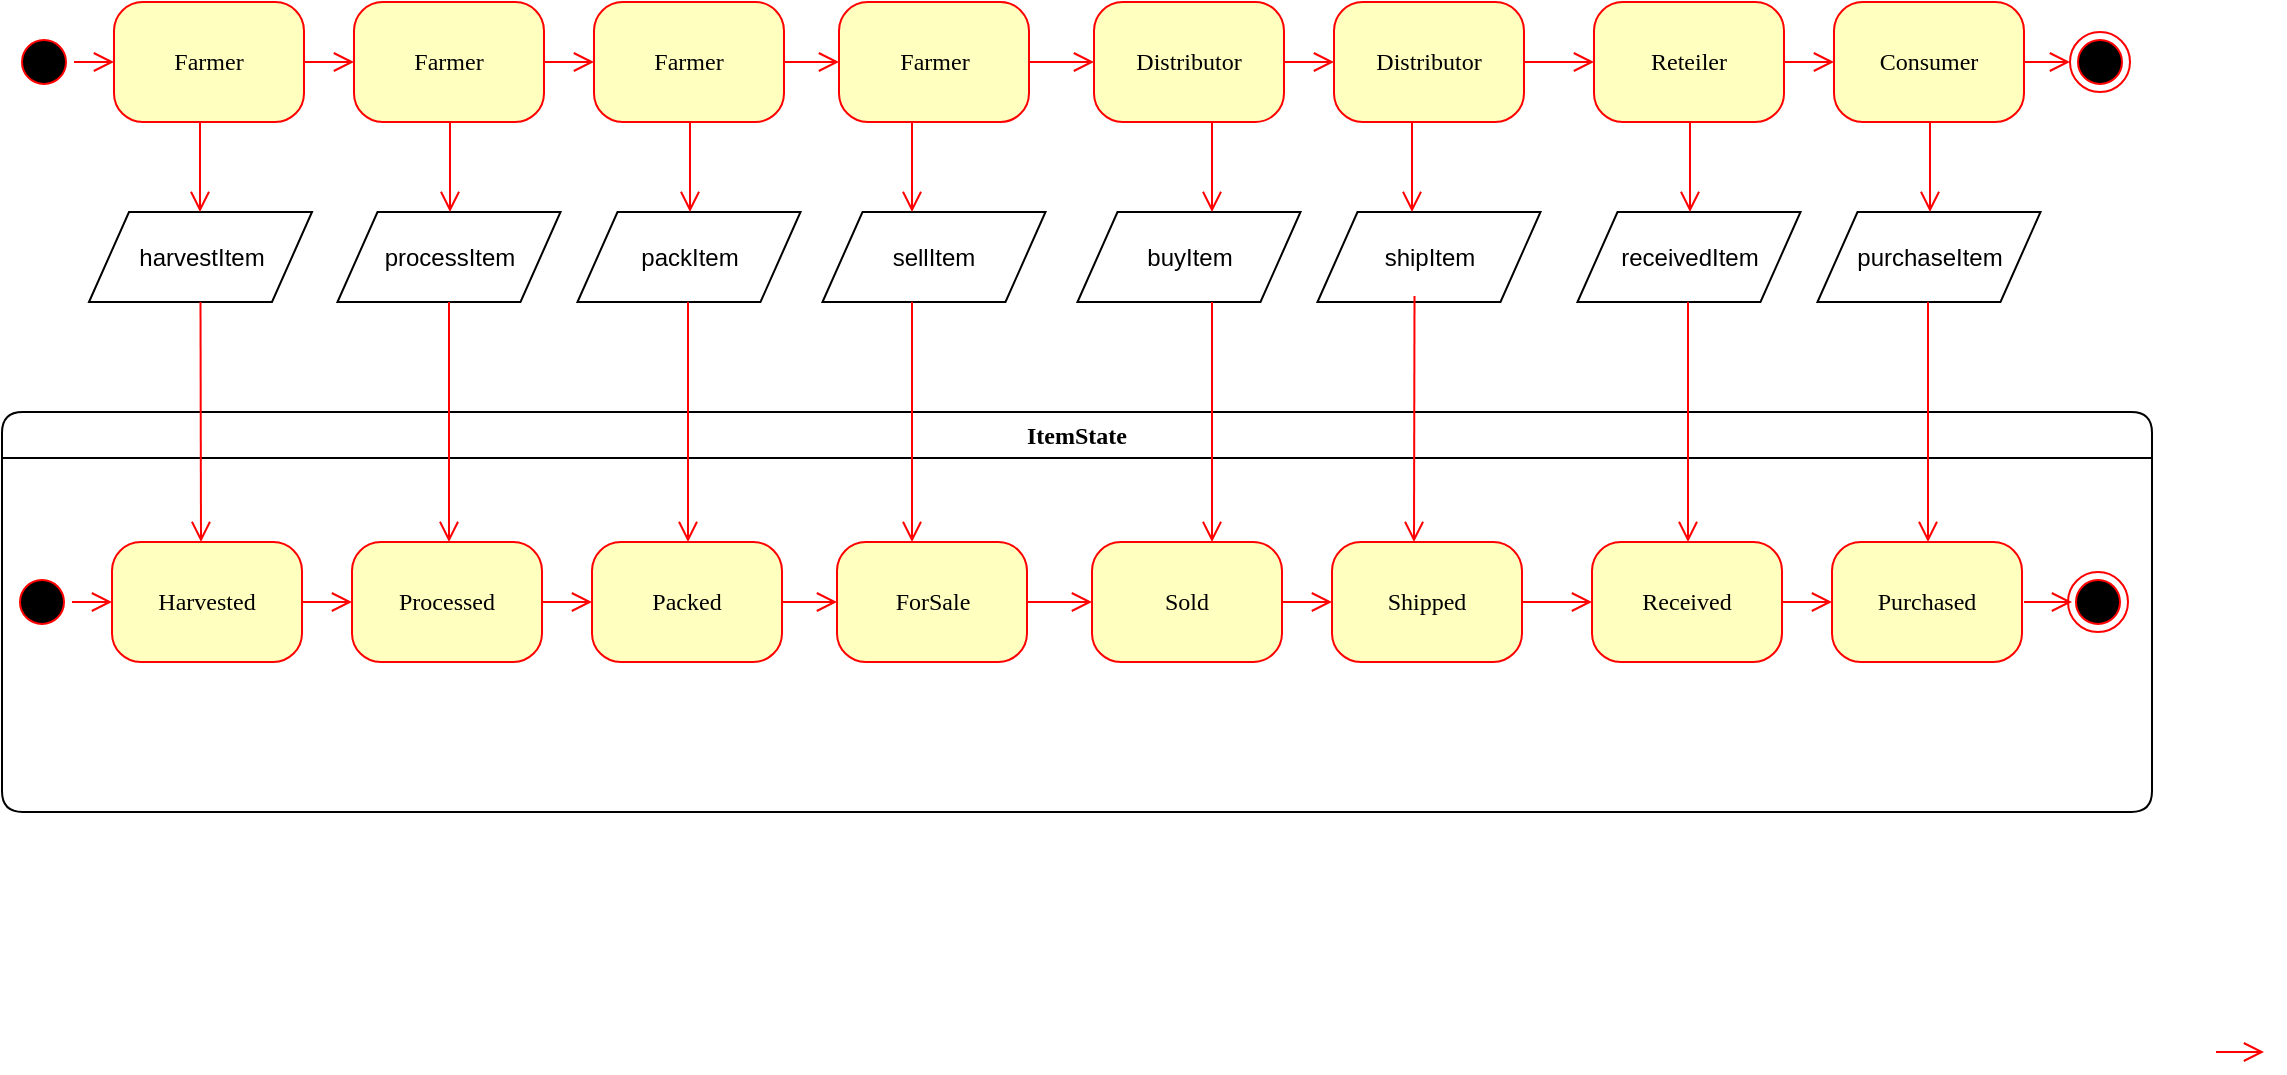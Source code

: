 <mxfile version="15.4.3" type="device"><diagram name="Page-1" id="58cdce13-f638-feb5-8d6f-7d28b1aa9fa0"><mxGraphModel dx="1232" dy="610" grid="1" gridSize="10" guides="1" tooltips="1" connect="1" arrows="1" fold="1" page="1" pageScale="1" pageWidth="1100" pageHeight="850" background="none" math="0" shadow="0"><root><mxCell id="0"/><mxCell id="1" parent="0"/><mxCell id="2a3bc250acf0617d-7" value="ItemState" style="swimlane;whiteSpace=wrap;html=1;rounded=1;shadow=0;comic=0;labelBackgroundColor=none;strokeWidth=1;fontFamily=Verdana;fontSize=12;align=center;" parent="1" vertex="1"><mxGeometry x="95" y="495" width="1075" height="200" as="geometry"/></mxCell><mxCell id="3cde6dad864a17aa-10" style="edgeStyle=elbowEdgeStyle;html=1;labelBackgroundColor=none;endArrow=open;endSize=8;strokeColor=#ff0000;fontFamily=Verdana;fontSize=12;align=left;" parent="2a3bc250acf0617d-7" source="382b91b5511bd0f7-8" target="3cde6dad864a17aa-1" edge="1"><mxGeometry relative="1" as="geometry"/></mxCell><mxCell id="382b91b5511bd0f7-8" value="Harvested" style="rounded=1;whiteSpace=wrap;html=1;arcSize=24;fillColor=#ffffc0;strokeColor=#ff0000;shadow=0;comic=0;labelBackgroundColor=none;fontFamily=Verdana;fontSize=12;fontColor=#000000;align=center;" parent="2a3bc250acf0617d-7" vertex="1"><mxGeometry x="55" y="65" width="95" height="60" as="geometry"/></mxCell><mxCell id="24f968d109e7d6b4-3" value="" style="ellipse;html=1;shape=endState;fillColor=#000000;strokeColor=#ff0000;rounded=1;shadow=0;comic=0;labelBackgroundColor=none;fontFamily=Verdana;fontSize=12;fontColor=#000000;align=center;" parent="2a3bc250acf0617d-7" vertex="1"><mxGeometry x="1033" y="80" width="30" height="30" as="geometry"/></mxCell><mxCell id="3cde6dad864a17aa-9" style="edgeStyle=elbowEdgeStyle;html=1;labelBackgroundColor=none;endArrow=open;endSize=8;strokeColor=#ff0000;fontFamily=Verdana;fontSize=12;align=left;" parent="2a3bc250acf0617d-7" source="2a3bc250acf0617d-3" target="382b91b5511bd0f7-8" edge="1"><mxGeometry relative="1" as="geometry"/></mxCell><mxCell id="2a3bc250acf0617d-3" value="" style="ellipse;html=1;shape=startState;fillColor=#000000;strokeColor=#ff0000;rounded=1;shadow=0;comic=0;labelBackgroundColor=none;fontFamily=Verdana;fontSize=12;fontColor=#000000;align=center;direction=south;" parent="2a3bc250acf0617d-7" vertex="1"><mxGeometry x="5" y="80" width="30" height="30" as="geometry"/></mxCell><mxCell id="3cde6dad864a17aa-11" style="edgeStyle=elbowEdgeStyle;html=1;labelBackgroundColor=none;endArrow=open;endSize=8;strokeColor=#ff0000;fontFamily=Verdana;fontSize=12;align=left;" parent="2a3bc250acf0617d-7" source="3cde6dad864a17aa-1" target="3cde6dad864a17aa-2" edge="1"><mxGeometry relative="1" as="geometry"/></mxCell><mxCell id="3cde6dad864a17aa-1" value="Processed" style="rounded=1;whiteSpace=wrap;html=1;arcSize=24;fillColor=#ffffc0;strokeColor=#ff0000;shadow=0;comic=0;labelBackgroundColor=none;fontFamily=Verdana;fontSize=12;fontColor=#000000;align=center;" parent="2a3bc250acf0617d-7" vertex="1"><mxGeometry x="175" y="65" width="95" height="60" as="geometry"/></mxCell><mxCell id="3cde6dad864a17aa-2" value="Packed" style="rounded=1;whiteSpace=wrap;html=1;arcSize=24;fillColor=#ffffc0;strokeColor=#ff0000;shadow=0;comic=0;labelBackgroundColor=none;fontFamily=Verdana;fontSize=12;fontColor=#000000;align=center;" parent="2a3bc250acf0617d-7" vertex="1"><mxGeometry x="295" y="65" width="95" height="60" as="geometry"/></mxCell><mxCell id="jbGp7L3kDOk0eM6dkMGG-1" value="ForSale" style="rounded=1;whiteSpace=wrap;html=1;arcSize=24;fillColor=#ffffc0;strokeColor=#ff0000;shadow=0;comic=0;labelBackgroundColor=none;fontFamily=Verdana;fontSize=12;fontColor=#000000;align=center;" vertex="1" parent="2a3bc250acf0617d-7"><mxGeometry x="417.5" y="65" width="95" height="60" as="geometry"/></mxCell><mxCell id="jbGp7L3kDOk0eM6dkMGG-3" value="Sold" style="rounded=1;whiteSpace=wrap;html=1;arcSize=24;fillColor=#ffffc0;strokeColor=#ff0000;shadow=0;comic=0;labelBackgroundColor=none;fontFamily=Verdana;fontSize=12;fontColor=#000000;align=center;" vertex="1" parent="2a3bc250acf0617d-7"><mxGeometry x="545" y="65" width="95" height="60" as="geometry"/></mxCell><mxCell id="jbGp7L3kDOk0eM6dkMGG-5" value="Shipped" style="rounded=1;whiteSpace=wrap;html=1;arcSize=24;fillColor=#ffffc0;strokeColor=#ff0000;shadow=0;comic=0;labelBackgroundColor=none;fontFamily=Verdana;fontSize=12;fontColor=#000000;align=center;" vertex="1" parent="2a3bc250acf0617d-7"><mxGeometry x="665" y="65" width="95" height="60" as="geometry"/></mxCell><mxCell id="jbGp7L3kDOk0eM6dkMGG-7" value="Received" style="rounded=1;whiteSpace=wrap;html=1;arcSize=24;fillColor=#ffffc0;strokeColor=#ff0000;shadow=0;comic=0;labelBackgroundColor=none;fontFamily=Verdana;fontSize=12;fontColor=#000000;align=center;" vertex="1" parent="2a3bc250acf0617d-7"><mxGeometry x="795" y="65" width="95" height="60" as="geometry"/></mxCell><mxCell id="jbGp7L3kDOk0eM6dkMGG-8" value="Purchased" style="rounded=1;whiteSpace=wrap;html=1;arcSize=24;fillColor=#ffffc0;strokeColor=#ff0000;shadow=0;comic=0;labelBackgroundColor=none;fontFamily=Verdana;fontSize=12;fontColor=#000000;align=center;" vertex="1" parent="2a3bc250acf0617d-7"><mxGeometry x="915" y="65" width="95" height="60" as="geometry"/></mxCell><mxCell id="jbGp7L3kDOk0eM6dkMGG-9" style="edgeStyle=elbowEdgeStyle;html=1;labelBackgroundColor=none;endArrow=open;endSize=8;strokeColor=#ff0000;fontFamily=Verdana;fontSize=12;align=left;entryX=0;entryY=0.5;entryDx=0;entryDy=0;" edge="1" parent="2a3bc250acf0617d-7" source="3cde6dad864a17aa-2" target="jbGp7L3kDOk0eM6dkMGG-1"><mxGeometry relative="1" as="geometry"><mxPoint x="395" y="95" as="sourcePoint"/><mxPoint x="400" y="600" as="targetPoint"/><Array as="points"/></mxGeometry></mxCell><mxCell id="jbGp7L3kDOk0eM6dkMGG-10" style="edgeStyle=elbowEdgeStyle;html=1;labelBackgroundColor=none;endArrow=open;endSize=8;strokeColor=#ff0000;fontFamily=Verdana;fontSize=12;align=left;" edge="1" parent="2a3bc250acf0617d-7" source="jbGp7L3kDOk0eM6dkMGG-1" target="jbGp7L3kDOk0eM6dkMGG-3"><mxGeometry relative="1" as="geometry"><mxPoint x="495" y="600" as="sourcePoint"/><mxPoint x="522.5" y="600" as="targetPoint"/><Array as="points"/></mxGeometry></mxCell><mxCell id="jbGp7L3kDOk0eM6dkMGG-11" style="edgeStyle=elbowEdgeStyle;html=1;labelBackgroundColor=none;endArrow=open;endSize=8;strokeColor=#ff0000;fontFamily=Verdana;fontSize=12;align=left;" edge="1" parent="2a3bc250acf0617d-7" source="jbGp7L3kDOk0eM6dkMGG-3" target="jbGp7L3kDOk0eM6dkMGG-5"><mxGeometry relative="1" as="geometry"><mxPoint x="617.5" y="600" as="sourcePoint"/><mxPoint x="650" y="600" as="targetPoint"/><Array as="points"/></mxGeometry></mxCell><mxCell id="jbGp7L3kDOk0eM6dkMGG-12" style="edgeStyle=elbowEdgeStyle;html=1;labelBackgroundColor=none;endArrow=open;endSize=8;strokeColor=#ff0000;fontFamily=Verdana;fontSize=12;align=left;" edge="1" parent="2a3bc250acf0617d-7" source="jbGp7L3kDOk0eM6dkMGG-5" target="jbGp7L3kDOk0eM6dkMGG-7"><mxGeometry relative="1" as="geometry"><mxPoint x="745" y="600" as="sourcePoint"/><mxPoint x="770" y="600" as="targetPoint"/><Array as="points"/></mxGeometry></mxCell><mxCell id="jbGp7L3kDOk0eM6dkMGG-13" style="edgeStyle=elbowEdgeStyle;html=1;labelBackgroundColor=none;endArrow=open;endSize=8;strokeColor=#ff0000;fontFamily=Verdana;fontSize=12;align=left;" edge="1" parent="2a3bc250acf0617d-7" source="jbGp7L3kDOk0eM6dkMGG-7" target="jbGp7L3kDOk0eM6dkMGG-8"><mxGeometry relative="1" as="geometry"><mxPoint x="865" y="600" as="sourcePoint"/><mxPoint x="900" y="600" as="targetPoint"/><Array as="points"/></mxGeometry></mxCell><mxCell id="jbGp7L3kDOk0eM6dkMGG-14" style="edgeStyle=elbowEdgeStyle;html=1;labelBackgroundColor=none;endArrow=open;endSize=8;strokeColor=#ff0000;fontFamily=Verdana;fontSize=12;align=left;" edge="1" parent="2a3bc250acf0617d-7"><mxGeometry relative="1" as="geometry"><mxPoint x="1011" y="95" as="sourcePoint"/><mxPoint x="1035" y="95" as="targetPoint"/><Array as="points"/></mxGeometry></mxCell><mxCell id="jbGp7L3kDOk0eM6dkMGG-15" style="edgeStyle=elbowEdgeStyle;html=1;labelBackgroundColor=none;endArrow=open;endSize=8;strokeColor=#ff0000;fontFamily=Verdana;fontSize=12;align=left;" edge="1" source="jbGp7L3kDOk0eM6dkMGG-16" target="jbGp7L3kDOk0eM6dkMGG-21" parent="1"><mxGeometry relative="1" as="geometry"/></mxCell><mxCell id="jbGp7L3kDOk0eM6dkMGG-16" value="Farmer" style="rounded=1;whiteSpace=wrap;html=1;arcSize=24;fillColor=#ffffc0;strokeColor=#ff0000;shadow=0;comic=0;labelBackgroundColor=none;fontFamily=Verdana;fontSize=12;fontColor=#000000;align=center;" vertex="1" parent="1"><mxGeometry x="151" y="290" width="95" height="60" as="geometry"/></mxCell><mxCell id="jbGp7L3kDOk0eM6dkMGG-17" value="" style="ellipse;html=1;shape=endState;fillColor=#000000;strokeColor=#ff0000;rounded=1;shadow=0;comic=0;labelBackgroundColor=none;fontFamily=Verdana;fontSize=12;fontColor=#000000;align=center;" vertex="1" parent="1"><mxGeometry x="1129" y="305" width="30" height="30" as="geometry"/></mxCell><mxCell id="jbGp7L3kDOk0eM6dkMGG-18" style="edgeStyle=elbowEdgeStyle;html=1;labelBackgroundColor=none;endArrow=open;endSize=8;strokeColor=#ff0000;fontFamily=Verdana;fontSize=12;align=left;" edge="1" source="jbGp7L3kDOk0eM6dkMGG-19" target="jbGp7L3kDOk0eM6dkMGG-16" parent="1"><mxGeometry relative="1" as="geometry"/></mxCell><mxCell id="jbGp7L3kDOk0eM6dkMGG-19" value="" style="ellipse;html=1;shape=startState;fillColor=#000000;strokeColor=#ff0000;rounded=1;shadow=0;comic=0;labelBackgroundColor=none;fontFamily=Verdana;fontSize=12;fontColor=#000000;align=center;direction=south;" vertex="1" parent="1"><mxGeometry x="101" y="305" width="30" height="30" as="geometry"/></mxCell><mxCell id="jbGp7L3kDOk0eM6dkMGG-20" style="edgeStyle=elbowEdgeStyle;html=1;labelBackgroundColor=none;endArrow=open;endSize=8;strokeColor=#ff0000;fontFamily=Verdana;fontSize=12;align=left;" edge="1" source="jbGp7L3kDOk0eM6dkMGG-21" target="jbGp7L3kDOk0eM6dkMGG-22" parent="1"><mxGeometry relative="1" as="geometry"/></mxCell><mxCell id="jbGp7L3kDOk0eM6dkMGG-21" value="Farmer" style="rounded=1;whiteSpace=wrap;html=1;arcSize=24;fillColor=#ffffc0;strokeColor=#ff0000;shadow=0;comic=0;labelBackgroundColor=none;fontFamily=Verdana;fontSize=12;fontColor=#000000;align=center;" vertex="1" parent="1"><mxGeometry x="271" y="290" width="95" height="60" as="geometry"/></mxCell><mxCell id="jbGp7L3kDOk0eM6dkMGG-22" value="Farmer" style="rounded=1;whiteSpace=wrap;html=1;arcSize=24;fillColor=#ffffc0;strokeColor=#ff0000;shadow=0;comic=0;labelBackgroundColor=none;fontFamily=Verdana;fontSize=12;fontColor=#000000;align=center;" vertex="1" parent="1"><mxGeometry x="391" y="290" width="95" height="60" as="geometry"/></mxCell><mxCell id="jbGp7L3kDOk0eM6dkMGG-23" value="Farmer" style="rounded=1;whiteSpace=wrap;html=1;arcSize=24;fillColor=#ffffc0;strokeColor=#ff0000;shadow=0;comic=0;labelBackgroundColor=none;fontFamily=Verdana;fontSize=12;fontColor=#000000;align=center;" vertex="1" parent="1"><mxGeometry x="513.5" y="290" width="95" height="60" as="geometry"/></mxCell><mxCell id="jbGp7L3kDOk0eM6dkMGG-24" value="Distributor" style="rounded=1;whiteSpace=wrap;html=1;arcSize=24;fillColor=#ffffc0;strokeColor=#ff0000;shadow=0;comic=0;labelBackgroundColor=none;fontFamily=Verdana;fontSize=12;fontColor=#000000;align=center;" vertex="1" parent="1"><mxGeometry x="641" y="290" width="95" height="60" as="geometry"/></mxCell><mxCell id="jbGp7L3kDOk0eM6dkMGG-25" value="Distributor" style="rounded=1;whiteSpace=wrap;html=1;arcSize=24;fillColor=#ffffc0;strokeColor=#ff0000;shadow=0;comic=0;labelBackgroundColor=none;fontFamily=Verdana;fontSize=12;fontColor=#000000;align=center;" vertex="1" parent="1"><mxGeometry x="761" y="290" width="95" height="60" as="geometry"/></mxCell><mxCell id="jbGp7L3kDOk0eM6dkMGG-26" value="Reteiler" style="rounded=1;whiteSpace=wrap;html=1;arcSize=24;fillColor=#ffffc0;strokeColor=#ff0000;shadow=0;comic=0;labelBackgroundColor=none;fontFamily=Verdana;fontSize=12;fontColor=#000000;align=center;" vertex="1" parent="1"><mxGeometry x="891" y="290" width="95" height="60" as="geometry"/></mxCell><mxCell id="jbGp7L3kDOk0eM6dkMGG-27" value="Consumer" style="rounded=1;whiteSpace=wrap;html=1;arcSize=24;fillColor=#ffffc0;strokeColor=#ff0000;shadow=0;comic=0;labelBackgroundColor=none;fontFamily=Verdana;fontSize=12;fontColor=#000000;align=center;" vertex="1" parent="1"><mxGeometry x="1011" y="290" width="95" height="60" as="geometry"/></mxCell><mxCell id="jbGp7L3kDOk0eM6dkMGG-28" style="edgeStyle=elbowEdgeStyle;html=1;labelBackgroundColor=none;endArrow=open;endSize=8;strokeColor=#ff0000;fontFamily=Verdana;fontSize=12;align=left;entryX=0;entryY=0.5;entryDx=0;entryDy=0;" edge="1" source="jbGp7L3kDOk0eM6dkMGG-22" target="jbGp7L3kDOk0eM6dkMGG-23" parent="1"><mxGeometry relative="1" as="geometry"><mxPoint x="491" y="320" as="sourcePoint"/><mxPoint x="496" y="825" as="targetPoint"/><Array as="points"/></mxGeometry></mxCell><mxCell id="jbGp7L3kDOk0eM6dkMGG-29" style="edgeStyle=elbowEdgeStyle;html=1;labelBackgroundColor=none;endArrow=open;endSize=8;strokeColor=#ff0000;fontFamily=Verdana;fontSize=12;align=left;" edge="1" source="jbGp7L3kDOk0eM6dkMGG-23" target="jbGp7L3kDOk0eM6dkMGG-24" parent="1"><mxGeometry relative="1" as="geometry"><mxPoint x="591" y="825" as="sourcePoint"/><mxPoint x="618.5" y="825" as="targetPoint"/><Array as="points"/></mxGeometry></mxCell><mxCell id="jbGp7L3kDOk0eM6dkMGG-30" style="edgeStyle=elbowEdgeStyle;html=1;labelBackgroundColor=none;endArrow=open;endSize=8;strokeColor=#ff0000;fontFamily=Verdana;fontSize=12;align=left;" edge="1" source="jbGp7L3kDOk0eM6dkMGG-24" target="jbGp7L3kDOk0eM6dkMGG-25" parent="1"><mxGeometry relative="1" as="geometry"><mxPoint x="713.5" y="825" as="sourcePoint"/><mxPoint x="746" y="825" as="targetPoint"/><Array as="points"/></mxGeometry></mxCell><mxCell id="jbGp7L3kDOk0eM6dkMGG-31" style="edgeStyle=elbowEdgeStyle;html=1;labelBackgroundColor=none;endArrow=open;endSize=8;strokeColor=#ff0000;fontFamily=Verdana;fontSize=12;align=left;" edge="1" source="jbGp7L3kDOk0eM6dkMGG-25" target="jbGp7L3kDOk0eM6dkMGG-26" parent="1"><mxGeometry relative="1" as="geometry"><mxPoint x="841" y="825" as="sourcePoint"/><mxPoint x="866" y="825" as="targetPoint"/><Array as="points"/></mxGeometry></mxCell><mxCell id="jbGp7L3kDOk0eM6dkMGG-32" style="edgeStyle=elbowEdgeStyle;html=1;labelBackgroundColor=none;endArrow=open;endSize=8;strokeColor=#ff0000;fontFamily=Verdana;fontSize=12;align=left;" edge="1" source="jbGp7L3kDOk0eM6dkMGG-26" target="jbGp7L3kDOk0eM6dkMGG-27" parent="1"><mxGeometry relative="1" as="geometry"><mxPoint x="961" y="825" as="sourcePoint"/><mxPoint x="996" y="825" as="targetPoint"/><Array as="points"/></mxGeometry></mxCell><mxCell id="jbGp7L3kDOk0eM6dkMGG-33" style="edgeStyle=elbowEdgeStyle;html=1;labelBackgroundColor=none;endArrow=open;endSize=8;strokeColor=#ff0000;fontFamily=Verdana;fontSize=12;align=left;" edge="1" parent="1"><mxGeometry relative="1" as="geometry"><mxPoint x="1202" y="815" as="sourcePoint"/><mxPoint x="1226" y="815" as="targetPoint"/><Array as="points"/></mxGeometry></mxCell><mxCell id="jbGp7L3kDOk0eM6dkMGG-34" value="harvestItem" style="shape=parallelogram;perimeter=parallelogramPerimeter;whiteSpace=wrap;html=1;fixedSize=1;" vertex="1" parent="1"><mxGeometry x="138.5" y="395" width="111.5" height="45" as="geometry"/></mxCell><mxCell id="jbGp7L3kDOk0eM6dkMGG-35" value="processItem" style="shape=parallelogram;perimeter=parallelogramPerimeter;whiteSpace=wrap;html=1;fixedSize=1;" vertex="1" parent="1"><mxGeometry x="262.75" y="395" width="111.5" height="45" as="geometry"/></mxCell><mxCell id="jbGp7L3kDOk0eM6dkMGG-36" value="packItem" style="shape=parallelogram;perimeter=parallelogramPerimeter;whiteSpace=wrap;html=1;fixedSize=1;" vertex="1" parent="1"><mxGeometry x="382.75" y="395" width="111.5" height="45" as="geometry"/></mxCell><mxCell id="jbGp7L3kDOk0eM6dkMGG-37" value="sellItem" style="shape=parallelogram;perimeter=parallelogramPerimeter;whiteSpace=wrap;html=1;fixedSize=1;" vertex="1" parent="1"><mxGeometry x="505.25" y="395" width="111.5" height="45" as="geometry"/></mxCell><mxCell id="jbGp7L3kDOk0eM6dkMGG-38" value="buyItem" style="shape=parallelogram;perimeter=parallelogramPerimeter;whiteSpace=wrap;html=1;fixedSize=1;" vertex="1" parent="1"><mxGeometry x="632.75" y="395" width="111.5" height="45" as="geometry"/></mxCell><mxCell id="jbGp7L3kDOk0eM6dkMGG-39" value="shipItem" style="shape=parallelogram;perimeter=parallelogramPerimeter;whiteSpace=wrap;html=1;fixedSize=1;" vertex="1" parent="1"><mxGeometry x="752.75" y="395" width="111.5" height="45" as="geometry"/></mxCell><mxCell id="jbGp7L3kDOk0eM6dkMGG-40" value="receivedItem" style="shape=parallelogram;perimeter=parallelogramPerimeter;whiteSpace=wrap;html=1;fixedSize=1;" vertex="1" parent="1"><mxGeometry x="882.75" y="395" width="111.5" height="45" as="geometry"/></mxCell><mxCell id="jbGp7L3kDOk0eM6dkMGG-41" value="purchaseItem" style="shape=parallelogram;perimeter=parallelogramPerimeter;whiteSpace=wrap;html=1;fixedSize=1;" vertex="1" parent="1"><mxGeometry x="1002.75" y="395" width="111.5" height="45" as="geometry"/></mxCell><mxCell id="jbGp7L3kDOk0eM6dkMGG-42" style="edgeStyle=elbowEdgeStyle;html=1;labelBackgroundColor=none;endArrow=open;endSize=8;strokeColor=#ff0000;fontFamily=Verdana;fontSize=12;align=left;entryX=0.5;entryY=0;entryDx=0;entryDy=0;" edge="1" parent="1" source="jbGp7L3kDOk0eM6dkMGG-16" target="jbGp7L3kDOk0eM6dkMGG-34"><mxGeometry relative="1" as="geometry"><mxPoint x="141" y="330" as="sourcePoint"/><mxPoint x="161" y="330" as="targetPoint"/><Array as="points"><mxPoint x="194" y="370"/></Array></mxGeometry></mxCell><mxCell id="jbGp7L3kDOk0eM6dkMGG-43" style="edgeStyle=elbowEdgeStyle;html=1;labelBackgroundColor=none;endArrow=open;endSize=8;strokeColor=#ff0000;fontFamily=Verdana;fontSize=12;align=left;" edge="1" parent="1" source="jbGp7L3kDOk0eM6dkMGG-21" target="jbGp7L3kDOk0eM6dkMGG-35"><mxGeometry relative="1" as="geometry"><mxPoint x="204" y="360" as="sourcePoint"/><mxPoint x="204.25" y="405" as="targetPoint"/><Array as="points"><mxPoint x="319" y="380"/></Array></mxGeometry></mxCell><mxCell id="jbGp7L3kDOk0eM6dkMGG-44" style="edgeStyle=elbowEdgeStyle;html=1;labelBackgroundColor=none;endArrow=open;endSize=8;strokeColor=#ff0000;fontFamily=Verdana;fontSize=12;align=left;exitX=0.5;exitY=1;exitDx=0;exitDy=0;" edge="1" parent="1" source="jbGp7L3kDOk0eM6dkMGG-34" target="382b91b5511bd0f7-8"><mxGeometry relative="1" as="geometry"><mxPoint x="204" y="360" as="sourcePoint"/><mxPoint x="204.25" y="405" as="targetPoint"/><Array as="points"/></mxGeometry></mxCell><mxCell id="jbGp7L3kDOk0eM6dkMGG-45" style="edgeStyle=elbowEdgeStyle;html=1;labelBackgroundColor=none;endArrow=open;endSize=8;strokeColor=#ff0000;fontFamily=Verdana;fontSize=12;align=left;" edge="1" parent="1" source="jbGp7L3kDOk0eM6dkMGG-35" target="3cde6dad864a17aa-1"><mxGeometry relative="1" as="geometry"><mxPoint x="329" y="360" as="sourcePoint"/><mxPoint x="329" y="405" as="targetPoint"/><Array as="points"><mxPoint x="320" y="440"/></Array></mxGeometry></mxCell><mxCell id="jbGp7L3kDOk0eM6dkMGG-46" style="edgeStyle=elbowEdgeStyle;html=1;labelBackgroundColor=none;endArrow=open;endSize=8;strokeColor=#ff0000;fontFamily=Verdana;fontSize=12;align=left;" edge="1" parent="1" source="jbGp7L3kDOk0eM6dkMGG-36" target="3cde6dad864a17aa-2"><mxGeometry relative="1" as="geometry"><mxPoint x="328.5" y="450" as="sourcePoint"/><mxPoint x="328.5" y="570" as="targetPoint"/><Array as="points"><mxPoint x="438" y="460"/><mxPoint x="430" y="500"/><mxPoint x="438" y="520"/></Array></mxGeometry></mxCell><mxCell id="jbGp7L3kDOk0eM6dkMGG-47" style="edgeStyle=elbowEdgeStyle;html=1;labelBackgroundColor=none;endArrow=open;endSize=8;strokeColor=#ff0000;fontFamily=Verdana;fontSize=12;align=left;" edge="1" parent="1" source="jbGp7L3kDOk0eM6dkMGG-37" target="jbGp7L3kDOk0eM6dkMGG-1"><mxGeometry relative="1" as="geometry"><mxPoint x="442.145" y="449.73" as="sourcePoint"/><mxPoint x="570" y="570" as="targetPoint"/><Array as="points"><mxPoint x="550" y="540"/><mxPoint x="448" y="530"/></Array></mxGeometry></mxCell><mxCell id="jbGp7L3kDOk0eM6dkMGG-48" style="edgeStyle=elbowEdgeStyle;html=1;labelBackgroundColor=none;endArrow=open;endSize=8;strokeColor=#ff0000;fontFamily=Verdana;fontSize=12;align=left;" edge="1" parent="1" source="jbGp7L3kDOk0eM6dkMGG-38" target="jbGp7L3kDOk0eM6dkMGG-3"><mxGeometry relative="1" as="geometry"><mxPoint x="560" y="450" as="sourcePoint"/><mxPoint x="560" y="570" as="targetPoint"/><Array as="points"><mxPoint x="700" y="510"/><mxPoint x="458" y="540"/></Array></mxGeometry></mxCell><mxCell id="jbGp7L3kDOk0eM6dkMGG-49" style="edgeStyle=elbowEdgeStyle;html=1;labelBackgroundColor=none;endArrow=open;endSize=8;strokeColor=#ff0000;fontFamily=Verdana;fontSize=12;align=left;exitX=0.435;exitY=0.933;exitDx=0;exitDy=0;exitPerimeter=0;" edge="1" parent="1" source="jbGp7L3kDOk0eM6dkMGG-39" target="jbGp7L3kDOk0eM6dkMGG-5"><mxGeometry relative="1" as="geometry"><mxPoint x="710" y="450" as="sourcePoint"/><mxPoint x="710" y="570" as="targetPoint"/><Array as="points"><mxPoint x="801" y="510"/></Array></mxGeometry></mxCell><mxCell id="jbGp7L3kDOk0eM6dkMGG-50" style="edgeStyle=elbowEdgeStyle;html=1;labelBackgroundColor=none;endArrow=open;endSize=8;strokeColor=#ff0000;fontFamily=Verdana;fontSize=12;align=left;" edge="1" parent="1" source="jbGp7L3kDOk0eM6dkMGG-40" target="jbGp7L3kDOk0eM6dkMGG-7"><mxGeometry relative="1" as="geometry"><mxPoint x="811.253" y="446.985" as="sourcePoint"/><mxPoint x="811" y="570" as="targetPoint"/><Array as="points"><mxPoint x="938" y="510"/><mxPoint x="478" y="560"/></Array></mxGeometry></mxCell><mxCell id="jbGp7L3kDOk0eM6dkMGG-51" style="edgeStyle=elbowEdgeStyle;html=1;labelBackgroundColor=none;endArrow=open;endSize=8;strokeColor=#ff0000;fontFamily=Verdana;fontSize=12;align=left;" edge="1" parent="1" source="jbGp7L3kDOk0eM6dkMGG-41" target="jbGp7L3kDOk0eM6dkMGG-8"><mxGeometry relative="1" as="geometry"><mxPoint x="948" y="450" as="sourcePoint"/><mxPoint x="948" y="570" as="targetPoint"/><Array as="points"><mxPoint x="1058" y="510"/><mxPoint x="488" y="570"/></Array></mxGeometry></mxCell><mxCell id="jbGp7L3kDOk0eM6dkMGG-52" style="edgeStyle=elbowEdgeStyle;html=1;labelBackgroundColor=none;endArrow=open;endSize=8;strokeColor=#ff0000;fontFamily=Verdana;fontSize=12;align=left;" edge="1" parent="1" source="jbGp7L3kDOk0eM6dkMGG-22" target="jbGp7L3kDOk0eM6dkMGG-36"><mxGeometry relative="1" as="geometry"><mxPoint x="329" y="360" as="sourcePoint"/><mxPoint x="329" y="405" as="targetPoint"/><Array as="points"><mxPoint x="439" y="380"/></Array></mxGeometry></mxCell><mxCell id="jbGp7L3kDOk0eM6dkMGG-53" style="edgeStyle=elbowEdgeStyle;html=1;labelBackgroundColor=none;endArrow=open;endSize=8;strokeColor=#ff0000;fontFamily=Verdana;fontSize=12;align=left;" edge="1" parent="1" source="jbGp7L3kDOk0eM6dkMGG-23" target="jbGp7L3kDOk0eM6dkMGG-37"><mxGeometry relative="1" as="geometry"><mxPoint x="449" y="360" as="sourcePoint"/><mxPoint x="449" y="405" as="targetPoint"/><Array as="points"><mxPoint x="550" y="370"/></Array></mxGeometry></mxCell><mxCell id="jbGp7L3kDOk0eM6dkMGG-54" style="edgeStyle=elbowEdgeStyle;html=1;labelBackgroundColor=none;endArrow=open;endSize=8;strokeColor=#ff0000;fontFamily=Verdana;fontSize=12;align=left;" edge="1" parent="1" source="jbGp7L3kDOk0eM6dkMGG-24" target="jbGp7L3kDOk0eM6dkMGG-38"><mxGeometry relative="1" as="geometry"><mxPoint x="560" y="360" as="sourcePoint"/><mxPoint x="560" y="405" as="targetPoint"/><Array as="points"><mxPoint x="700" y="370"/></Array></mxGeometry></mxCell><mxCell id="jbGp7L3kDOk0eM6dkMGG-55" style="edgeStyle=elbowEdgeStyle;html=1;labelBackgroundColor=none;endArrow=open;endSize=8;strokeColor=#ff0000;fontFamily=Verdana;fontSize=12;align=left;" edge="1" parent="1" source="jbGp7L3kDOk0eM6dkMGG-25" target="jbGp7L3kDOk0eM6dkMGG-39"><mxGeometry relative="1" as="geometry"><mxPoint x="710" y="360" as="sourcePoint"/><mxPoint x="710" y="405" as="targetPoint"/><Array as="points"><mxPoint x="800" y="370"/></Array></mxGeometry></mxCell><mxCell id="jbGp7L3kDOk0eM6dkMGG-56" style="edgeStyle=elbowEdgeStyle;html=1;labelBackgroundColor=none;endArrow=open;endSize=8;strokeColor=#ff0000;fontFamily=Verdana;fontSize=12;align=left;" edge="1" parent="1" source="jbGp7L3kDOk0eM6dkMGG-26" target="jbGp7L3kDOk0eM6dkMGG-40"><mxGeometry relative="1" as="geometry"><mxPoint x="810" y="360" as="sourcePoint"/><mxPoint x="810" y="405" as="targetPoint"/><Array as="points"><mxPoint x="939" y="370"/></Array></mxGeometry></mxCell><mxCell id="jbGp7L3kDOk0eM6dkMGG-58" style="edgeStyle=elbowEdgeStyle;html=1;labelBackgroundColor=none;endArrow=open;endSize=8;strokeColor=#ff0000;fontFamily=Verdana;fontSize=12;align=left;" edge="1" parent="1" source="jbGp7L3kDOk0eM6dkMGG-27" target="jbGp7L3kDOk0eM6dkMGG-41"><mxGeometry relative="1" as="geometry"><mxPoint x="949" y="360" as="sourcePoint"/><mxPoint x="949" y="405" as="targetPoint"/><Array as="points"><mxPoint x="1059" y="370"/></Array></mxGeometry></mxCell><mxCell id="jbGp7L3kDOk0eM6dkMGG-59" style="edgeStyle=elbowEdgeStyle;html=1;labelBackgroundColor=none;endArrow=open;endSize=8;strokeColor=#ff0000;fontFamily=Verdana;fontSize=12;align=left;" edge="1" parent="1" source="jbGp7L3kDOk0eM6dkMGG-27" target="jbGp7L3kDOk0eM6dkMGG-17"><mxGeometry relative="1" as="geometry"><mxPoint x="996" y="330" as="sourcePoint"/><mxPoint x="1021" y="330" as="targetPoint"/><Array as="points"/></mxGeometry></mxCell></root></mxGraphModel></diagram></mxfile>
